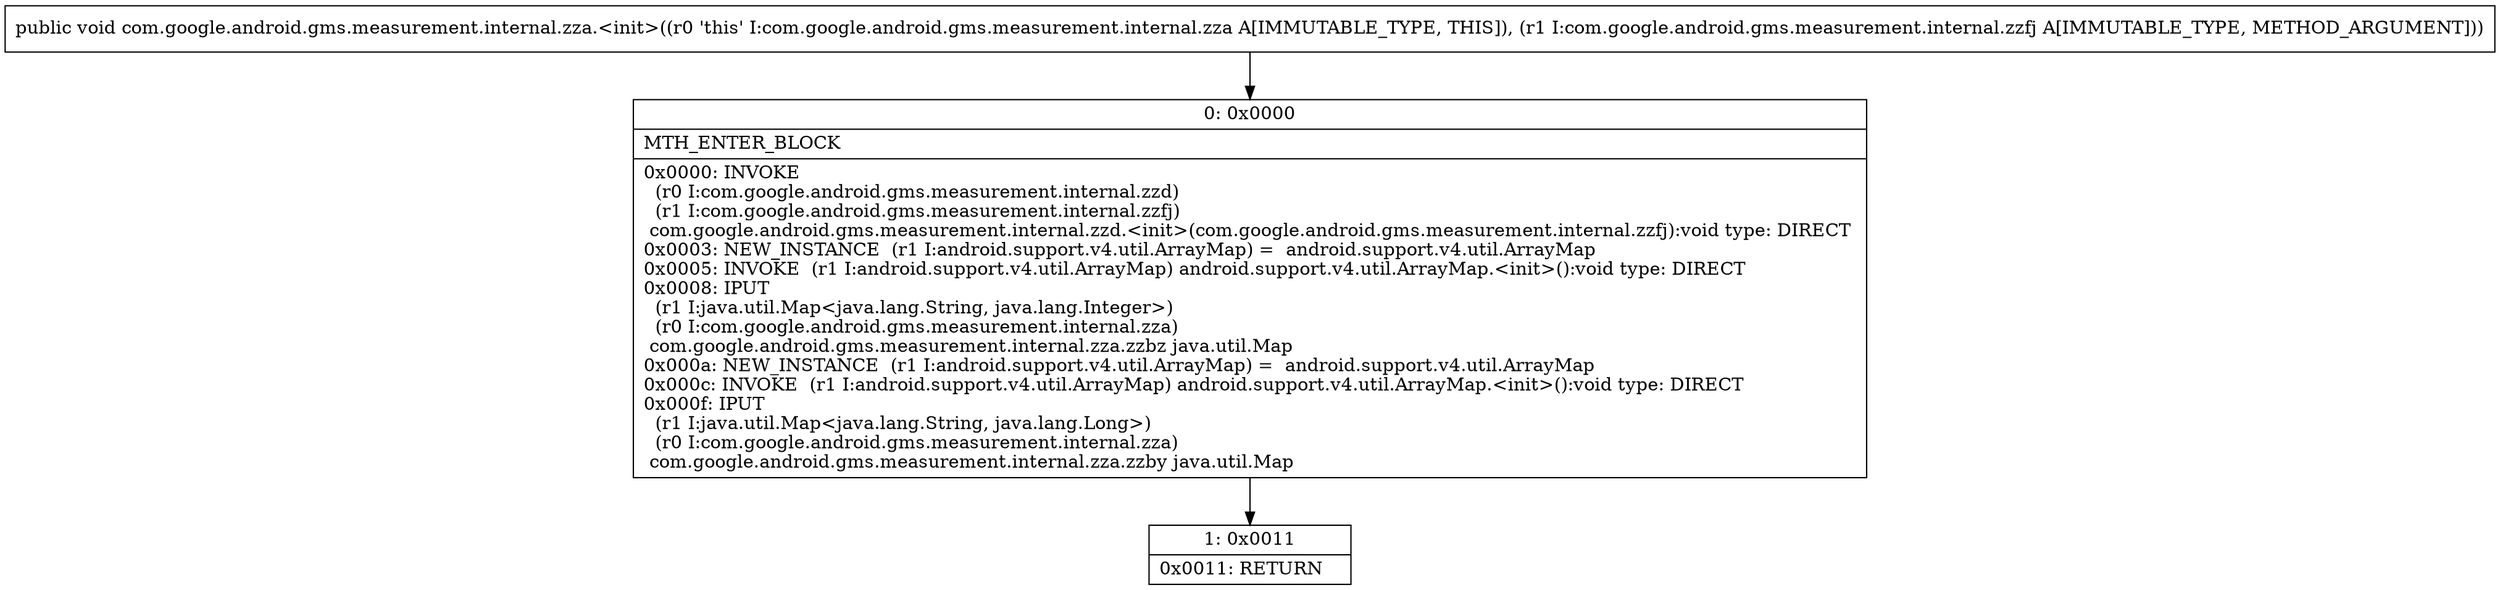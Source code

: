 digraph "CFG forcom.google.android.gms.measurement.internal.zza.\<init\>(Lcom\/google\/android\/gms\/measurement\/internal\/zzfj;)V" {
Node_0 [shape=record,label="{0\:\ 0x0000|MTH_ENTER_BLOCK\l|0x0000: INVOKE  \l  (r0 I:com.google.android.gms.measurement.internal.zzd)\l  (r1 I:com.google.android.gms.measurement.internal.zzfj)\l com.google.android.gms.measurement.internal.zzd.\<init\>(com.google.android.gms.measurement.internal.zzfj):void type: DIRECT \l0x0003: NEW_INSTANCE  (r1 I:android.support.v4.util.ArrayMap) =  android.support.v4.util.ArrayMap \l0x0005: INVOKE  (r1 I:android.support.v4.util.ArrayMap) android.support.v4.util.ArrayMap.\<init\>():void type: DIRECT \l0x0008: IPUT  \l  (r1 I:java.util.Map\<java.lang.String, java.lang.Integer\>)\l  (r0 I:com.google.android.gms.measurement.internal.zza)\l com.google.android.gms.measurement.internal.zza.zzbz java.util.Map \l0x000a: NEW_INSTANCE  (r1 I:android.support.v4.util.ArrayMap) =  android.support.v4.util.ArrayMap \l0x000c: INVOKE  (r1 I:android.support.v4.util.ArrayMap) android.support.v4.util.ArrayMap.\<init\>():void type: DIRECT \l0x000f: IPUT  \l  (r1 I:java.util.Map\<java.lang.String, java.lang.Long\>)\l  (r0 I:com.google.android.gms.measurement.internal.zza)\l com.google.android.gms.measurement.internal.zza.zzby java.util.Map \l}"];
Node_1 [shape=record,label="{1\:\ 0x0011|0x0011: RETURN   \l}"];
MethodNode[shape=record,label="{public void com.google.android.gms.measurement.internal.zza.\<init\>((r0 'this' I:com.google.android.gms.measurement.internal.zza A[IMMUTABLE_TYPE, THIS]), (r1 I:com.google.android.gms.measurement.internal.zzfj A[IMMUTABLE_TYPE, METHOD_ARGUMENT])) }"];
MethodNode -> Node_0;
Node_0 -> Node_1;
}

